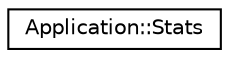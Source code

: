 digraph "Graphical Class Hierarchy"
{
 // LATEX_PDF_SIZE
  edge [fontname="Helvetica",fontsize="10",labelfontname="Helvetica",labelfontsize="10"];
  node [fontname="Helvetica",fontsize="10",shape=record];
  rankdir="LR";
  Node0 [label="Application::Stats",height=0.2,width=0.4,color="black", fillcolor="white", style="filled",URL="$structApplication_1_1Stats.html",tooltip=" "];
}
